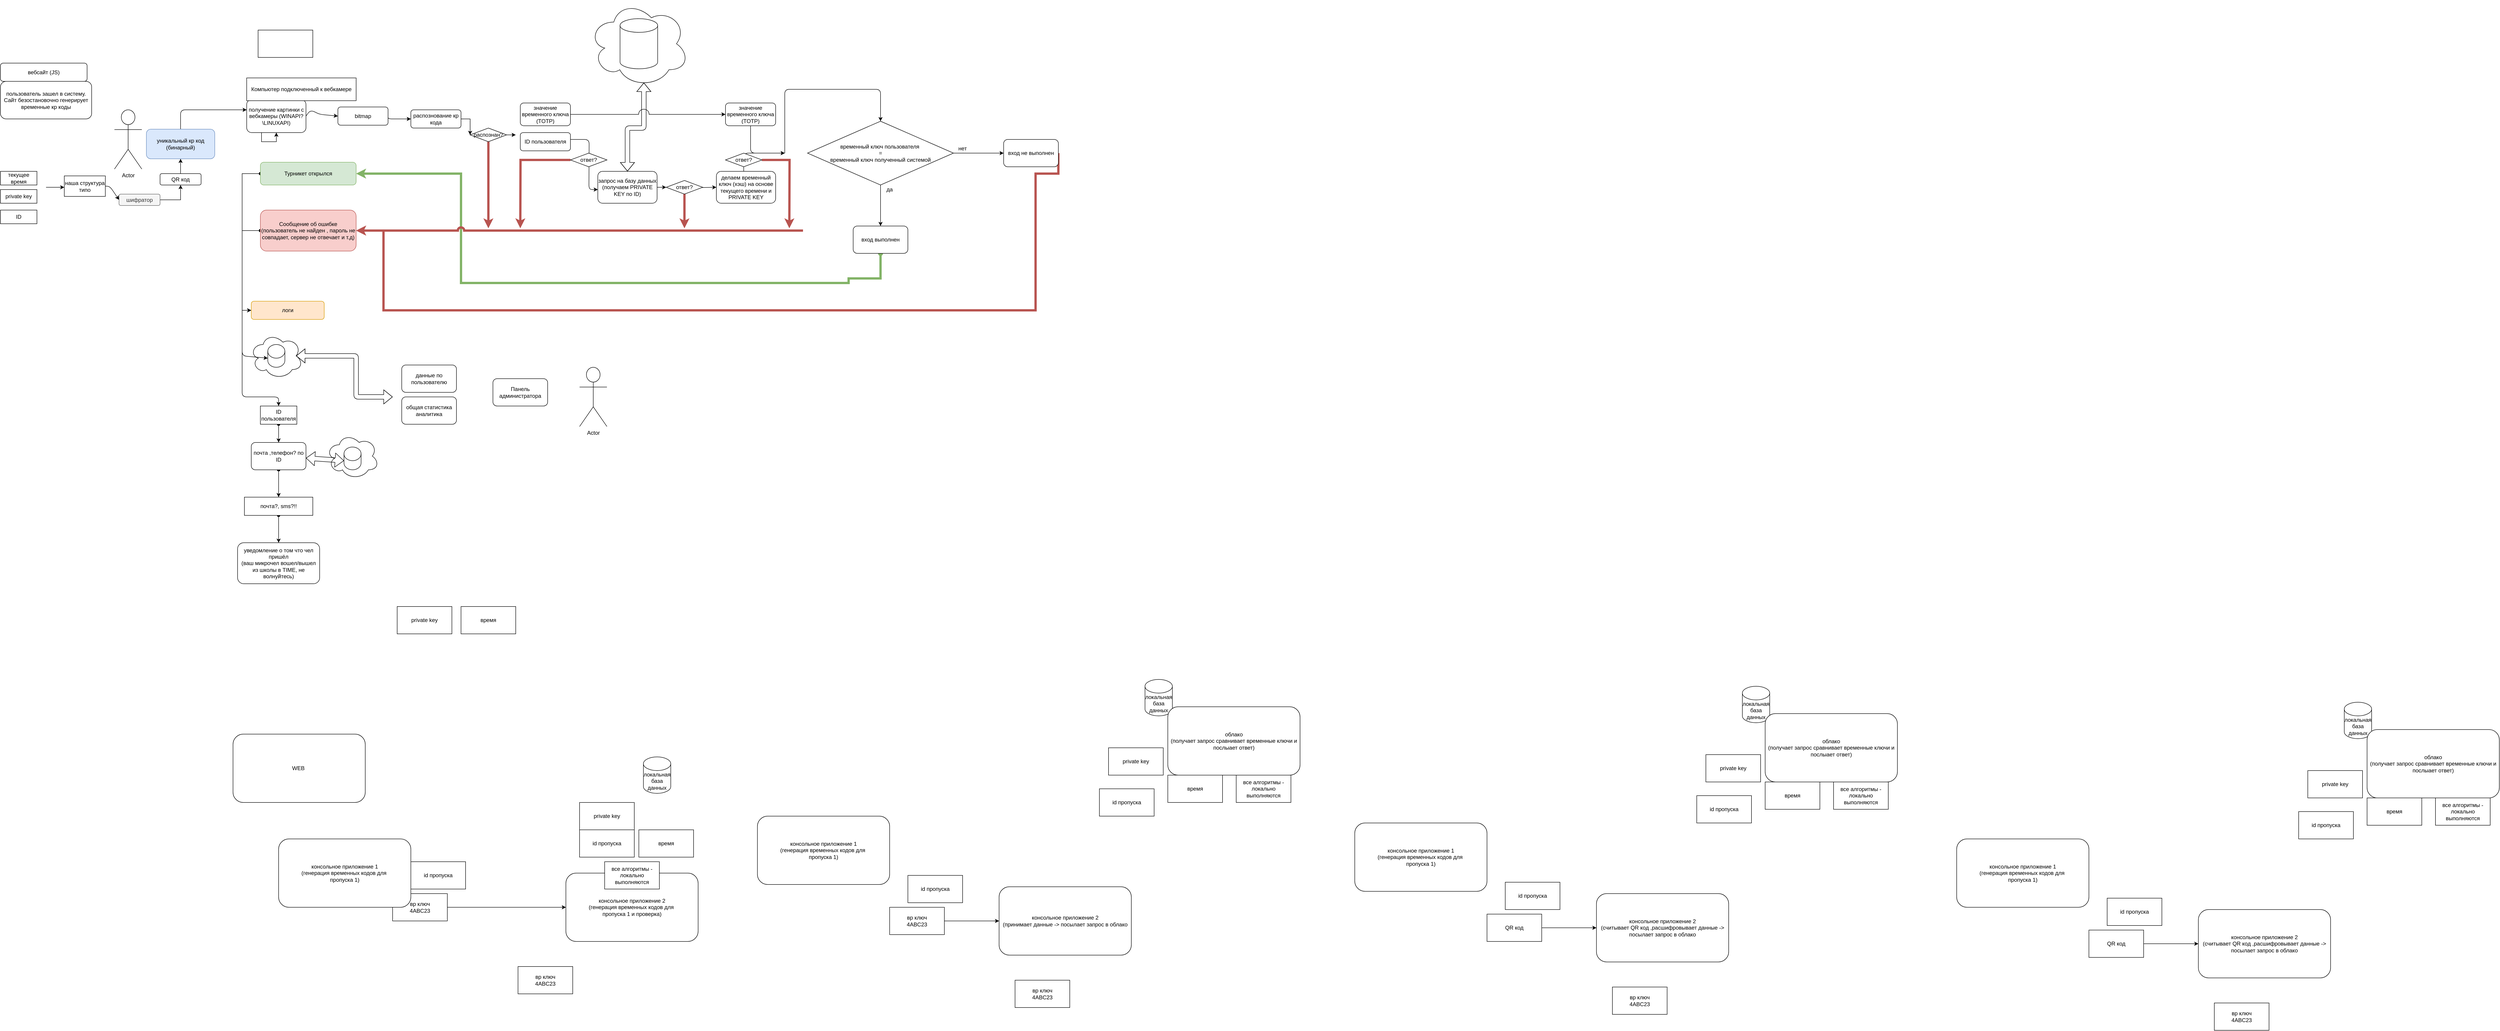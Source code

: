<mxfile version="14.4.8" type="github">
  <diagram id="RUxofKRy_c-4PL5xseFD" name="Page-1">
    <mxGraphModel dx="1950" dy="1134" grid="1" gridSize="10" guides="1" tooltips="1" connect="1" arrows="1" fold="1" page="1" pageScale="1" pageWidth="3300" pageHeight="2339" math="0" shadow="0">
      <root>
        <mxCell id="0" />
        <mxCell id="1" parent="0" />
        <mxCell id="Jfmd_WEyli8TDmc6K-UR-2" value="" style="rounded=0;whiteSpace=wrap;html=1;" vertex="1" parent="1">
          <mxGeometry x="605" y="85" width="120" height="60" as="geometry" />
        </mxCell>
        <mxCell id="QxhkhDO3bu-SJ8pNpTHq-2" value="Actor" style="shape=umlActor;verticalLabelPosition=bottom;verticalAlign=top;html=1;outlineConnect=0;" parent="1" vertex="1">
          <mxGeometry x="290" y="260" width="60" height="130" as="geometry" />
        </mxCell>
        <mxCell id="QxhkhDO3bu-SJ8pNpTHq-3" value="" style="endArrow=classic;html=1;exitX=0.5;exitY=0;exitDx=0;exitDy=0;" parent="1" source="QxhkhDO3bu-SJ8pNpTHq-84" edge="1">
          <mxGeometry width="50" height="50" relative="1" as="geometry">
            <mxPoint x="470" y="260" as="sourcePoint" />
            <mxPoint x="580" y="260" as="targetPoint" />
            <Array as="points">
              <mxPoint x="435" y="260" />
            </Array>
          </mxGeometry>
        </mxCell>
        <mxCell id="QxhkhDO3bu-SJ8pNpTHq-5" value="получение картинки с вебкамеры (WINAPI?\LINUXAPI)" style="rounded=1;whiteSpace=wrap;html=1;" parent="1" vertex="1">
          <mxGeometry x="580" y="237.5" width="130" height="72.5" as="geometry" />
        </mxCell>
        <mxCell id="QxhkhDO3bu-SJ8pNpTHq-7" value="Компьютер подключенный к вебкамере" style="rounded=0;whiteSpace=wrap;html=1;" parent="1" vertex="1">
          <mxGeometry x="580" y="190" width="240" height="50" as="geometry" />
        </mxCell>
        <mxCell id="QxhkhDO3bu-SJ8pNpTHq-8" value="bitmap" style="rounded=1;whiteSpace=wrap;html=1;" parent="1" vertex="1">
          <mxGeometry x="780" y="253.75" width="110" height="40" as="geometry" />
        </mxCell>
        <mxCell id="QxhkhDO3bu-SJ8pNpTHq-9" value="" style="endArrow=classic;html=1;entryX=0;entryY=0.5;entryDx=0;entryDy=0;exitX=1;exitY=0.5;exitDx=0;exitDy=0;" parent="1" source="QxhkhDO3bu-SJ8pNpTHq-5" target="QxhkhDO3bu-SJ8pNpTHq-8" edge="1">
          <mxGeometry width="50" height="50" relative="1" as="geometry">
            <mxPoint x="580" y="390" as="sourcePoint" />
            <mxPoint x="630" y="340" as="targetPoint" />
            <Array as="points">
              <mxPoint x="720" y="260" />
              <mxPoint x="740" y="270" />
            </Array>
          </mxGeometry>
        </mxCell>
        <mxCell id="QxhkhDO3bu-SJ8pNpTHq-57" style="edgeStyle=orthogonalEdgeStyle;rounded=0;orthogonalLoop=1;jettySize=auto;html=1;exitX=1;exitY=0.5;exitDx=0;exitDy=0;entryX=0;entryY=0.5;entryDx=0;entryDy=0;strokeWidth=1;" parent="1" source="QxhkhDO3bu-SJ8pNpTHq-10" target="QxhkhDO3bu-SJ8pNpTHq-55" edge="1">
          <mxGeometry relative="1" as="geometry" />
        </mxCell>
        <mxCell id="QxhkhDO3bu-SJ8pNpTHq-10" value="распознование кр кода" style="rounded=1;whiteSpace=wrap;html=1;" parent="1" vertex="1">
          <mxGeometry x="940" y="260" width="110" height="40" as="geometry" />
        </mxCell>
        <mxCell id="QxhkhDO3bu-SJ8pNpTHq-11" value="" style="endArrow=classic;html=1;entryX=0;entryY=0.5;entryDx=0;entryDy=0;exitX=1;exitY=0.5;exitDx=0;exitDy=0;" parent="1" source="QxhkhDO3bu-SJ8pNpTHq-8" target="QxhkhDO3bu-SJ8pNpTHq-10" edge="1">
          <mxGeometry width="50" height="50" relative="1" as="geometry">
            <mxPoint x="560" y="500" as="sourcePoint" />
            <mxPoint x="610" y="450" as="targetPoint" />
            <Array as="points">
              <mxPoint x="890" y="280" />
              <mxPoint x="910" y="280" />
            </Array>
          </mxGeometry>
        </mxCell>
        <mxCell id="QxhkhDO3bu-SJ8pNpTHq-16" value="значение временного ключа&lt;br&gt;(TOTP)" style="rounded=1;whiteSpace=wrap;html=1;" parent="1" vertex="1">
          <mxGeometry x="1180" y="245" width="110" height="50" as="geometry" />
        </mxCell>
        <mxCell id="QxhkhDO3bu-SJ8pNpTHq-17" value="ID пользователя" style="rounded=1;whiteSpace=wrap;html=1;" parent="1" vertex="1">
          <mxGeometry x="1180" y="310" width="110" height="40" as="geometry" />
        </mxCell>
        <mxCell id="QxhkhDO3bu-SJ8pNpTHq-18" value="" style="endArrow=classic;html=1;" parent="1" edge="1">
          <mxGeometry width="50" height="50" relative="1" as="geometry">
            <mxPoint x="1290" y="325" as="sourcePoint" />
            <mxPoint x="1350" y="435" as="targetPoint" />
            <Array as="points">
              <mxPoint x="1331" y="325" />
              <mxPoint x="1330.5" y="435" />
            </Array>
          </mxGeometry>
        </mxCell>
        <mxCell id="QxhkhDO3bu-SJ8pNpTHq-22" style="edgeStyle=orthogonalEdgeStyle;rounded=0;orthogonalLoop=1;jettySize=auto;html=1;entryX=0;entryY=0.5;entryDx=0;entryDy=0;" parent="1" target="QxhkhDO3bu-SJ8pNpTHq-21" edge="1">
          <mxGeometry relative="1" as="geometry">
            <mxPoint x="1550" y="430" as="sourcePoint" />
          </mxGeometry>
        </mxCell>
        <mxCell id="QxhkhDO3bu-SJ8pNpTHq-50" style="edgeStyle=orthogonalEdgeStyle;rounded=0;orthogonalLoop=1;jettySize=auto;html=1;exitX=1;exitY=0.5;exitDx=0;exitDy=0;entryX=0;entryY=0.5;entryDx=0;entryDy=0;strokeWidth=1;" parent="1" source="QxhkhDO3bu-SJ8pNpTHq-19" target="QxhkhDO3bu-SJ8pNpTHq-49" edge="1">
          <mxGeometry relative="1" as="geometry" />
        </mxCell>
        <mxCell id="QxhkhDO3bu-SJ8pNpTHq-19" value="запрос на базу данных (получаем PRIVATE KEY по ID)" style="rounded=1;whiteSpace=wrap;html=1;" parent="1" vertex="1">
          <mxGeometry x="1350" y="395" width="130" height="70" as="geometry" />
        </mxCell>
        <mxCell id="QxhkhDO3bu-SJ8pNpTHq-21" value="делаем временный ключ (хэш) на основе текущего времени и PRIVATE KEY" style="rounded=1;whiteSpace=wrap;html=1;" parent="1" vertex="1">
          <mxGeometry x="1610" y="395" width="130" height="70" as="geometry" />
        </mxCell>
        <mxCell id="QxhkhDO3bu-SJ8pNpTHq-25" value="значение временного ключа&lt;br&gt;(TOTP)" style="rounded=1;whiteSpace=wrap;html=1;" parent="1" vertex="1">
          <mxGeometry x="1630" y="245" width="110" height="50" as="geometry" />
        </mxCell>
        <mxCell id="QxhkhDO3bu-SJ8pNpTHq-36" style="edgeStyle=orthogonalEdgeStyle;rounded=0;orthogonalLoop=1;jettySize=auto;html=1;exitX=0.5;exitY=1;exitDx=0;exitDy=0;" parent="1" source="QxhkhDO3bu-SJ8pNpTHq-28" target="QxhkhDO3bu-SJ8pNpTHq-34" edge="1">
          <mxGeometry relative="1" as="geometry" />
        </mxCell>
        <mxCell id="QxhkhDO3bu-SJ8pNpTHq-28" value="временный ключ пользователя&amp;nbsp;&lt;br&gt;=&lt;br&gt;временный ключ полученный системой" style="rhombus;whiteSpace=wrap;html=1;" parent="1" vertex="1">
          <mxGeometry x="1810" y="285" width="320" height="140" as="geometry" />
        </mxCell>
        <mxCell id="QxhkhDO3bu-SJ8pNpTHq-29" value="" style="endArrow=classic;html=1;entryX=0.5;entryY=0;entryDx=0;entryDy=0;" parent="1" target="QxhkhDO3bu-SJ8pNpTHq-28" edge="1">
          <mxGeometry width="50" height="50" relative="1" as="geometry">
            <mxPoint x="1760" y="355" as="sourcePoint" />
            <mxPoint x="1670" y="315" as="targetPoint" />
            <Array as="points">
              <mxPoint x="1760" y="215" />
              <mxPoint x="1970" y="215" />
            </Array>
          </mxGeometry>
        </mxCell>
        <mxCell id="QxhkhDO3bu-SJ8pNpTHq-30" value="" style="endArrow=classic;html=1;" parent="1" edge="1">
          <mxGeometry width="50" height="50" relative="1" as="geometry">
            <mxPoint x="1670" y="395" as="sourcePoint" />
            <mxPoint x="1760" y="355" as="targetPoint" />
            <Array as="points">
              <mxPoint x="1670" y="355" />
            </Array>
          </mxGeometry>
        </mxCell>
        <mxCell id="QxhkhDO3bu-SJ8pNpTHq-31" value="" style="endArrow=classic;html=1;exitX=0.5;exitY=1;exitDx=0;exitDy=0;" parent="1" source="QxhkhDO3bu-SJ8pNpTHq-25" edge="1">
          <mxGeometry width="50" height="50" relative="1" as="geometry">
            <mxPoint x="1580" y="355" as="sourcePoint" />
            <mxPoint x="1760" y="355" as="targetPoint" />
            <Array as="points">
              <mxPoint x="1685" y="355" />
            </Array>
          </mxGeometry>
        </mxCell>
        <mxCell id="QxhkhDO3bu-SJ8pNpTHq-32" value="" style="endArrow=classic;html=1;exitX=1;exitY=0.5;exitDx=0;exitDy=0;" parent="1" source="QxhkhDO3bu-SJ8pNpTHq-28" edge="1">
          <mxGeometry width="50" height="50" relative="1" as="geometry">
            <mxPoint x="2120" y="335" as="sourcePoint" />
            <mxPoint x="2240" y="355" as="targetPoint" />
          </mxGeometry>
        </mxCell>
        <mxCell id="QxhkhDO3bu-SJ8pNpTHq-46" style="edgeStyle=orthogonalEdgeStyle;rounded=0;orthogonalLoop=1;jettySize=auto;html=1;exitX=1;exitY=0.5;exitDx=0;exitDy=0;entryX=1;entryY=0.5;entryDx=0;entryDy=0;strokeWidth=5;fillColor=#f8cecc;strokeColor=#b85450;" parent="1" source="QxhkhDO3bu-SJ8pNpTHq-33" target="QxhkhDO3bu-SJ8pNpTHq-44" edge="1">
          <mxGeometry relative="1" as="geometry">
            <Array as="points">
              <mxPoint x="2310" y="400" />
              <mxPoint x="2310" y="700" />
              <mxPoint x="880" y="700" />
              <mxPoint x="880" y="525" />
            </Array>
          </mxGeometry>
        </mxCell>
        <mxCell id="QxhkhDO3bu-SJ8pNpTHq-33" value="вход не выполнен" style="rounded=1;whiteSpace=wrap;html=1;" parent="1" vertex="1">
          <mxGeometry x="2240" y="325" width="120" height="60" as="geometry" />
        </mxCell>
        <mxCell id="QxhkhDO3bu-SJ8pNpTHq-45" style="edgeStyle=orthogonalEdgeStyle;rounded=0;orthogonalLoop=1;jettySize=auto;html=1;exitX=0.5;exitY=1;exitDx=0;exitDy=0;entryX=1;entryY=0.5;entryDx=0;entryDy=0;strokeWidth=5;fillColor=#d5e8d4;strokeColor=#82b366;startArrow=oval;startFill=1;jumpStyle=arc;" parent="1" source="QxhkhDO3bu-SJ8pNpTHq-34" target="QxhkhDO3bu-SJ8pNpTHq-41" edge="1">
          <mxGeometry relative="1" as="geometry">
            <Array as="points">
              <mxPoint x="1970" y="630" />
              <mxPoint x="1900" y="630" />
              <mxPoint x="1900" y="640" />
              <mxPoint x="1050" y="640" />
              <mxPoint x="1050" y="400" />
            </Array>
          </mxGeometry>
        </mxCell>
        <mxCell id="QxhkhDO3bu-SJ8pNpTHq-34" value="вход выполнен" style="rounded=1;whiteSpace=wrap;html=1;" parent="1" vertex="1">
          <mxGeometry x="1910" y="515" width="120" height="60" as="geometry" />
        </mxCell>
        <mxCell id="QxhkhDO3bu-SJ8pNpTHq-37" value="да" style="text;html=1;strokeColor=none;fillColor=none;align=center;verticalAlign=middle;whiteSpace=wrap;rounded=0;" parent="1" vertex="1">
          <mxGeometry x="1970" y="425" width="40" height="20" as="geometry" />
        </mxCell>
        <mxCell id="QxhkhDO3bu-SJ8pNpTHq-38" value="нет" style="text;html=1;strokeColor=none;fillColor=none;align=center;verticalAlign=middle;whiteSpace=wrap;rounded=0;" parent="1" vertex="1">
          <mxGeometry x="2130" y="335" width="40" height="20" as="geometry" />
        </mxCell>
        <mxCell id="QxhkhDO3bu-SJ8pNpTHq-92" style="edgeStyle=orthogonalEdgeStyle;rounded=0;jumpStyle=arc;orthogonalLoop=1;jettySize=auto;html=1;exitX=0;exitY=0.5;exitDx=0;exitDy=0;entryX=0;entryY=0.5;entryDx=0;entryDy=0;startArrow=oval;startFill=1;strokeWidth=1;" parent="1" source="QxhkhDO3bu-SJ8pNpTHq-41" target="QxhkhDO3bu-SJ8pNpTHq-90" edge="1">
          <mxGeometry relative="1" as="geometry" />
        </mxCell>
        <mxCell id="QxhkhDO3bu-SJ8pNpTHq-41" value="Турникет открылся" style="rounded=1;whiteSpace=wrap;html=1;fillColor=#d5e8d4;strokeColor=#82b366;" parent="1" vertex="1">
          <mxGeometry x="610" y="375" width="210" height="50" as="geometry" />
        </mxCell>
        <mxCell id="QxhkhDO3bu-SJ8pNpTHq-93" style="edgeStyle=orthogonalEdgeStyle;rounded=0;jumpStyle=arc;orthogonalLoop=1;jettySize=auto;html=1;exitX=0;exitY=0.5;exitDx=0;exitDy=0;entryX=0;entryY=0.5;entryDx=0;entryDy=0;startArrow=oval;startFill=1;strokeWidth=1;" parent="1" source="QxhkhDO3bu-SJ8pNpTHq-44" target="QxhkhDO3bu-SJ8pNpTHq-90" edge="1">
          <mxGeometry relative="1" as="geometry" />
        </mxCell>
        <mxCell id="QxhkhDO3bu-SJ8pNpTHq-44" value="Сообщение об ошибке&lt;br&gt;(пользователь не найден , пароль не совпадает, сервер не отвечает и т.д)" style="rounded=1;whiteSpace=wrap;html=1;fillColor=#f8cecc;strokeColor=#b85450;" parent="1" vertex="1">
          <mxGeometry x="610" y="480" width="210" height="90" as="geometry" />
        </mxCell>
        <mxCell id="QxhkhDO3bu-SJ8pNpTHq-65" style="edgeStyle=orthogonalEdgeStyle;rounded=0;orthogonalLoop=1;jettySize=auto;html=1;exitX=0.5;exitY=1;exitDx=0;exitDy=0;strokeWidth=5;fillColor=#f8cecc;strokeColor=#b85450;" parent="1" source="QxhkhDO3bu-SJ8pNpTHq-49" edge="1">
          <mxGeometry relative="1" as="geometry">
            <mxPoint x="1540" y="520" as="targetPoint" />
          </mxGeometry>
        </mxCell>
        <mxCell id="QxhkhDO3bu-SJ8pNpTHq-49" value="ответ?" style="rhombus;whiteSpace=wrap;html=1;" parent="1" vertex="1">
          <mxGeometry x="1500" y="415" width="80" height="30" as="geometry" />
        </mxCell>
        <mxCell id="QxhkhDO3bu-SJ8pNpTHq-66" style="edgeStyle=orthogonalEdgeStyle;rounded=0;orthogonalLoop=1;jettySize=auto;html=1;exitX=1;exitY=0.5;exitDx=0;exitDy=0;strokeWidth=5;fillColor=#f8cecc;strokeColor=#b85450;" parent="1" source="QxhkhDO3bu-SJ8pNpTHq-52" edge="1">
          <mxGeometry relative="1" as="geometry">
            <mxPoint x="1770" y="520" as="targetPoint" />
          </mxGeometry>
        </mxCell>
        <mxCell id="QxhkhDO3bu-SJ8pNpTHq-52" value="ответ?" style="rhombus;whiteSpace=wrap;html=1;" parent="1" vertex="1">
          <mxGeometry x="1630" y="355" width="80" height="30" as="geometry" />
        </mxCell>
        <mxCell id="QxhkhDO3bu-SJ8pNpTHq-64" style="edgeStyle=orthogonalEdgeStyle;rounded=0;orthogonalLoop=1;jettySize=auto;html=1;exitX=0;exitY=0.5;exitDx=0;exitDy=0;strokeWidth=5;fillColor=#f8cecc;strokeColor=#b85450;" parent="1" source="QxhkhDO3bu-SJ8pNpTHq-53" edge="1">
          <mxGeometry relative="1" as="geometry">
            <mxPoint x="1180" y="520" as="targetPoint" />
          </mxGeometry>
        </mxCell>
        <mxCell id="QxhkhDO3bu-SJ8pNpTHq-53" value="ответ?" style="rhombus;whiteSpace=wrap;html=1;" parent="1" vertex="1">
          <mxGeometry x="1290" y="355" width="80" height="30" as="geometry" />
        </mxCell>
        <mxCell id="QxhkhDO3bu-SJ8pNpTHq-58" style="edgeStyle=orthogonalEdgeStyle;rounded=0;orthogonalLoop=1;jettySize=auto;html=1;exitX=1;exitY=0.5;exitDx=0;exitDy=0;strokeWidth=1;" parent="1" source="QxhkhDO3bu-SJ8pNpTHq-55" edge="1">
          <mxGeometry relative="1" as="geometry">
            <mxPoint x="1170" y="315.19" as="targetPoint" />
          </mxGeometry>
        </mxCell>
        <mxCell id="QxhkhDO3bu-SJ8pNpTHq-63" style="edgeStyle=orthogonalEdgeStyle;rounded=0;orthogonalLoop=1;jettySize=auto;html=1;exitX=0.5;exitY=1;exitDx=0;exitDy=0;strokeWidth=5;fillColor=#f8cecc;strokeColor=#b85450;" parent="1" source="QxhkhDO3bu-SJ8pNpTHq-55" edge="1">
          <mxGeometry relative="1" as="geometry">
            <mxPoint x="1110" y="520" as="targetPoint" />
          </mxGeometry>
        </mxCell>
        <mxCell id="QxhkhDO3bu-SJ8pNpTHq-55" value="распознан?" style="rhombus;whiteSpace=wrap;html=1;" parent="1" vertex="1">
          <mxGeometry x="1070" y="300" width="80" height="30" as="geometry" />
        </mxCell>
        <mxCell id="QxhkhDO3bu-SJ8pNpTHq-67" value="" style="endArrow=classic;html=1;strokeWidth=5;entryX=1;entryY=0.5;entryDx=0;entryDy=0;fillColor=#f8cecc;strokeColor=#b85450;jumpStyle=arc;" parent="1" target="QxhkhDO3bu-SJ8pNpTHq-44" edge="1">
          <mxGeometry width="50" height="50" relative="1" as="geometry">
            <mxPoint x="1800" y="525" as="sourcePoint" />
            <mxPoint x="1290" y="500" as="targetPoint" />
          </mxGeometry>
        </mxCell>
        <mxCell id="QxhkhDO3bu-SJ8pNpTHq-68" value="вебсайт (JS)" style="rounded=1;whiteSpace=wrap;html=1;" parent="1" vertex="1">
          <mxGeometry x="40" y="157.5" width="190" height="40" as="geometry" />
        </mxCell>
        <mxCell id="QxhkhDO3bu-SJ8pNpTHq-69" value="пользователь зашел в систему. Сайт безостановочно генерирует временные кр коды" style="rounded=1;whiteSpace=wrap;html=1;" parent="1" vertex="1">
          <mxGeometry x="40" y="197.5" width="200" height="82.5" as="geometry" />
        </mxCell>
        <mxCell id="QxhkhDO3bu-SJ8pNpTHq-70" value="private key" style="rounded=0;whiteSpace=wrap;html=1;" parent="1" vertex="1">
          <mxGeometry x="40" y="435" width="80" height="30" as="geometry" />
        </mxCell>
        <mxCell id="QxhkhDO3bu-SJ8pNpTHq-71" value="текущее время" style="rounded=0;whiteSpace=wrap;html=1;" parent="1" vertex="1">
          <mxGeometry x="40" y="395" width="80" height="30" as="geometry" />
        </mxCell>
        <mxCell id="QxhkhDO3bu-SJ8pNpTHq-73" value="" style="endArrow=classic;html=1;strokeWidth=1;" parent="1" edge="1">
          <mxGeometry width="50" height="50" relative="1" as="geometry">
            <mxPoint x="140" y="430" as="sourcePoint" />
            <mxPoint x="180" y="430" as="targetPoint" />
          </mxGeometry>
        </mxCell>
        <mxCell id="QxhkhDO3bu-SJ8pNpTHq-74" value="наша структура типо" style="rounded=0;whiteSpace=wrap;html=1;shadow=0;" parent="1" vertex="1">
          <mxGeometry x="180" y="405" width="90" height="45" as="geometry" />
        </mxCell>
        <mxCell id="QxhkhDO3bu-SJ8pNpTHq-75" value="ID" style="rounded=0;whiteSpace=wrap;html=1;" parent="1" vertex="1">
          <mxGeometry x="40" y="480" width="80" height="30" as="geometry" />
        </mxCell>
        <mxCell id="QxhkhDO3bu-SJ8pNpTHq-78" value="" style="endArrow=classic;html=1;strokeWidth=1;exitX=1;exitY=0.5;exitDx=0;exitDy=0;entryX=0;entryY=0.5;entryDx=0;entryDy=0;" parent="1" source="QxhkhDO3bu-SJ8pNpTHq-74" target="QxhkhDO3bu-SJ8pNpTHq-79" edge="1">
          <mxGeometry width="50" height="50" relative="1" as="geometry">
            <mxPoint x="270" y="470" as="sourcePoint" />
            <mxPoint x="320" y="420" as="targetPoint" />
            <Array as="points">
              <mxPoint x="280" y="428" />
            </Array>
          </mxGeometry>
        </mxCell>
        <mxCell id="QxhkhDO3bu-SJ8pNpTHq-87" style="edgeStyle=orthogonalEdgeStyle;rounded=0;orthogonalLoop=1;jettySize=auto;html=1;exitX=1;exitY=0.5;exitDx=0;exitDy=0;entryX=0.5;entryY=1;entryDx=0;entryDy=0;strokeWidth=1;" parent="1" source="QxhkhDO3bu-SJ8pNpTHq-79" target="QxhkhDO3bu-SJ8pNpTHq-86" edge="1">
          <mxGeometry relative="1" as="geometry" />
        </mxCell>
        <mxCell id="QxhkhDO3bu-SJ8pNpTHq-79" value="шифратор" style="rounded=1;whiteSpace=wrap;html=1;shadow=0;fillColor=#f5f5f5;strokeColor=#666666;fontColor=#333333;" parent="1" vertex="1">
          <mxGeometry x="300" y="445" width="90" height="25" as="geometry" />
        </mxCell>
        <mxCell id="QxhkhDO3bu-SJ8pNpTHq-84" value="уникальный кр код&lt;br&gt;(бинарный)" style="rounded=1;whiteSpace=wrap;html=1;shadow=0;fillColor=#dae8fc;strokeColor=#6c8ebf;" parent="1" vertex="1">
          <mxGeometry x="360" y="302.5" width="150" height="65" as="geometry" />
        </mxCell>
        <mxCell id="QxhkhDO3bu-SJ8pNpTHq-88" style="edgeStyle=orthogonalEdgeStyle;rounded=0;orthogonalLoop=1;jettySize=auto;html=1;exitX=0.5;exitY=0;exitDx=0;exitDy=0;entryX=0.5;entryY=1;entryDx=0;entryDy=0;strokeWidth=1;" parent="1" source="QxhkhDO3bu-SJ8pNpTHq-86" target="QxhkhDO3bu-SJ8pNpTHq-84" edge="1">
          <mxGeometry relative="1" as="geometry" />
        </mxCell>
        <mxCell id="QxhkhDO3bu-SJ8pNpTHq-86" value="QR код" style="rounded=1;whiteSpace=wrap;html=1;shadow=0;" parent="1" vertex="1">
          <mxGeometry x="390" y="400" width="90" height="25" as="geometry" />
        </mxCell>
        <mxCell id="QxhkhDO3bu-SJ8pNpTHq-90" value="логи" style="rounded=1;whiteSpace=wrap;html=1;shadow=0;fillColor=#ffe6cc;strokeColor=#d79b00;" parent="1" vertex="1">
          <mxGeometry x="590" y="680" width="160" height="40" as="geometry" />
        </mxCell>
        <mxCell id="QxhkhDO3bu-SJ8pNpTHq-96" value="" style="group" parent="1" vertex="1" connectable="0">
          <mxGeometry x="1330" y="20" width="220" height="190" as="geometry" />
        </mxCell>
        <mxCell id="QxhkhDO3bu-SJ8pNpTHq-95" value="" style="ellipse;shape=cloud;whiteSpace=wrap;html=1;shadow=0;" parent="QxhkhDO3bu-SJ8pNpTHq-96" vertex="1">
          <mxGeometry width="220" height="190" as="geometry" />
        </mxCell>
        <mxCell id="QxhkhDO3bu-SJ8pNpTHq-94" value="" style="shape=cylinder3;whiteSpace=wrap;html=1;boundedLbl=1;backgroundOutline=1;size=15;shadow=0;" parent="QxhkhDO3bu-SJ8pNpTHq-96" vertex="1">
          <mxGeometry x="68.75" y="40" width="82.5" height="110" as="geometry" />
        </mxCell>
        <mxCell id="QxhkhDO3bu-SJ8pNpTHq-97" value="" style="shape=flexArrow;endArrow=classic;startArrow=classic;html=1;strokeWidth=1;entryX=0.55;entryY=0.95;entryDx=0;entryDy=0;entryPerimeter=0;exitX=0.5;exitY=0;exitDx=0;exitDy=0;" parent="1" source="QxhkhDO3bu-SJ8pNpTHq-19" target="QxhkhDO3bu-SJ8pNpTHq-95" edge="1">
          <mxGeometry width="50" height="50" relative="1" as="geometry">
            <mxPoint x="1410" y="310" as="sourcePoint" />
            <mxPoint x="1460" y="260" as="targetPoint" />
            <Array as="points">
              <mxPoint x="1415" y="300" />
              <mxPoint x="1451" y="300" />
            </Array>
          </mxGeometry>
        </mxCell>
        <mxCell id="QxhkhDO3bu-SJ8pNpTHq-26" value="" style="endArrow=classic;html=1;entryX=0;entryY=0.5;entryDx=0;entryDy=0;exitX=1;exitY=0.5;exitDx=0;exitDy=0;jumpStyle=arc;jumpSize=23;" parent="1" target="QxhkhDO3bu-SJ8pNpTHq-25" edge="1">
          <mxGeometry width="50" height="50" relative="1" as="geometry">
            <mxPoint x="1290" y="270" as="sourcePoint" />
            <mxPoint x="1390" y="245" as="targetPoint" />
          </mxGeometry>
        </mxCell>
        <mxCell id="QxhkhDO3bu-SJ8pNpTHq-98" value="Actor" style="shape=umlActor;verticalLabelPosition=bottom;verticalAlign=top;html=1;outlineConnect=0;" parent="1" vertex="1">
          <mxGeometry x="1310" y="825" width="60" height="130" as="geometry" />
        </mxCell>
        <mxCell id="QxhkhDO3bu-SJ8pNpTHq-99" value="" style="ellipse;shape=cloud;whiteSpace=wrap;html=1;shadow=0;" parent="1" vertex="1">
          <mxGeometry x="587.11" y="750" width="115.79" height="100" as="geometry" />
        </mxCell>
        <mxCell id="QxhkhDO3bu-SJ8pNpTHq-100" value="" style="shape=cylinder3;whiteSpace=wrap;html=1;boundedLbl=1;backgroundOutline=1;size=15;shadow=0;" parent="1" vertex="1">
          <mxGeometry x="626.25" y="775" width="37.5" height="50" as="geometry" />
        </mxCell>
        <mxCell id="QxhkhDO3bu-SJ8pNpTHq-101" value="" style="endArrow=classic;html=1;strokeWidth=1;entryX=0;entryY=0;entryDx=0;entryDy=30;entryPerimeter=0;" parent="1" target="QxhkhDO3bu-SJ8pNpTHq-100" edge="1">
          <mxGeometry width="50" height="50" relative="1" as="geometry">
            <mxPoint x="570" y="700" as="sourcePoint" />
            <mxPoint x="590" y="780" as="targetPoint" />
            <Array as="points">
              <mxPoint x="570" y="800" />
            </Array>
          </mxGeometry>
        </mxCell>
        <mxCell id="QxhkhDO3bu-SJ8pNpTHq-102" value="Панель администратора" style="rounded=1;whiteSpace=wrap;html=1;shadow=0;" parent="1" vertex="1">
          <mxGeometry x="1120" y="850" width="120" height="60" as="geometry" />
        </mxCell>
        <mxCell id="QxhkhDO3bu-SJ8pNpTHq-104" value="данные по пользователю" style="rounded=1;whiteSpace=wrap;html=1;shadow=0;" parent="1" vertex="1">
          <mxGeometry x="920" y="820" width="120" height="60" as="geometry" />
        </mxCell>
        <mxCell id="QxhkhDO3bu-SJ8pNpTHq-105" value="общая статистика&lt;br&gt;аналитика" style="rounded=1;whiteSpace=wrap;html=1;shadow=0;" parent="1" vertex="1">
          <mxGeometry x="920" y="890" width="120" height="60" as="geometry" />
        </mxCell>
        <mxCell id="QxhkhDO3bu-SJ8pNpTHq-108" value="" style="shape=flexArrow;endArrow=classic;startArrow=classic;html=1;strokeWidth=1;exitX=0.875;exitY=0.5;exitDx=0;exitDy=0;exitPerimeter=0;" parent="1" source="QxhkhDO3bu-SJ8pNpTHq-99" edge="1">
          <mxGeometry width="50" height="50" relative="1" as="geometry">
            <mxPoint x="750" y="870" as="sourcePoint" />
            <mxPoint x="900" y="890" as="targetPoint" />
            <Array as="points">
              <mxPoint x="820" y="800" />
              <mxPoint x="820" y="890" />
            </Array>
          </mxGeometry>
        </mxCell>
        <mxCell id="QxhkhDO3bu-SJ8pNpTHq-109" value="уведомление о том что чел пришёл&lt;br&gt;(ваш микрочел вошел/вышел из школы в TIME, не волнуйтесь)" style="rounded=1;whiteSpace=wrap;html=1;shadow=0;" parent="1" vertex="1">
          <mxGeometry x="560" y="1210" width="180" height="90" as="geometry" />
        </mxCell>
        <mxCell id="QxhkhDO3bu-SJ8pNpTHq-114" value="" style="ellipse;shape=cloud;whiteSpace=wrap;html=1;shadow=0;" parent="1" vertex="1">
          <mxGeometry x="754.21" y="970" width="115.79" height="100" as="geometry" />
        </mxCell>
        <mxCell id="QxhkhDO3bu-SJ8pNpTHq-113" value="" style="shape=cylinder3;whiteSpace=wrap;html=1;boundedLbl=1;backgroundOutline=1;size=15;shadow=0;" parent="1" vertex="1">
          <mxGeometry x="793.36" y="1000" width="37.5" height="50" as="geometry" />
        </mxCell>
        <mxCell id="QxhkhDO3bu-SJ8pNpTHq-120" style="edgeStyle=orthogonalEdgeStyle;rounded=0;jumpStyle=arc;jumpSize=23;orthogonalLoop=1;jettySize=auto;html=1;exitX=0.5;exitY=1;exitDx=0;exitDy=0;entryX=0.5;entryY=0;entryDx=0;entryDy=0;startArrow=oval;startFill=1;strokeWidth=1;" parent="1" source="QxhkhDO3bu-SJ8pNpTHq-115" target="QxhkhDO3bu-SJ8pNpTHq-119" edge="1">
          <mxGeometry relative="1" as="geometry" />
        </mxCell>
        <mxCell id="QxhkhDO3bu-SJ8pNpTHq-115" value="почта ,телефон? по ID" style="rounded=1;whiteSpace=wrap;html=1;shadow=0;" parent="1" vertex="1">
          <mxGeometry x="590" y="990" width="120" height="60" as="geometry" />
        </mxCell>
        <mxCell id="QxhkhDO3bu-SJ8pNpTHq-122" style="edgeStyle=orthogonalEdgeStyle;rounded=0;jumpStyle=arc;jumpSize=23;orthogonalLoop=1;jettySize=auto;html=1;exitX=0.5;exitY=1;exitDx=0;exitDy=0;entryX=0.5;entryY=0;entryDx=0;entryDy=0;startArrow=oval;startFill=1;strokeWidth=1;" parent="1" source="QxhkhDO3bu-SJ8pNpTHq-116" target="QxhkhDO3bu-SJ8pNpTHq-115" edge="1">
          <mxGeometry relative="1" as="geometry" />
        </mxCell>
        <mxCell id="QxhkhDO3bu-SJ8pNpTHq-116" value="ID пользователя" style="rounded=0;whiteSpace=wrap;html=1;shadow=0;" parent="1" vertex="1">
          <mxGeometry x="610" y="910" width="80" height="40" as="geometry" />
        </mxCell>
        <mxCell id="QxhkhDO3bu-SJ8pNpTHq-118" value="" style="shape=flexArrow;endArrow=classic;startArrow=classic;html=1;strokeWidth=1;entryX=0;entryY=0;entryDx=0;entryDy=30;entryPerimeter=0;" parent="1" source="QxhkhDO3bu-SJ8pNpTHq-115" target="QxhkhDO3bu-SJ8pNpTHq-113" edge="1">
          <mxGeometry width="50" height="50" relative="1" as="geometry">
            <mxPoint x="710" y="1070" as="sourcePoint" />
            <mxPoint x="780.711" y="1020" as="targetPoint" />
          </mxGeometry>
        </mxCell>
        <mxCell id="QxhkhDO3bu-SJ8pNpTHq-121" style="edgeStyle=orthogonalEdgeStyle;rounded=0;jumpStyle=arc;jumpSize=23;orthogonalLoop=1;jettySize=auto;html=1;exitX=0.5;exitY=1;exitDx=0;exitDy=0;startArrow=oval;startFill=1;strokeWidth=1;" parent="1" source="QxhkhDO3bu-SJ8pNpTHq-119" target="QxhkhDO3bu-SJ8pNpTHq-109" edge="1">
          <mxGeometry relative="1" as="geometry" />
        </mxCell>
        <mxCell id="QxhkhDO3bu-SJ8pNpTHq-119" value="почта?, sms?!!" style="rounded=0;whiteSpace=wrap;html=1;shadow=0;" parent="1" vertex="1">
          <mxGeometry x="575" y="1110" width="150" height="40" as="geometry" />
        </mxCell>
        <mxCell id="QxhkhDO3bu-SJ8pNpTHq-123" value="" style="endArrow=classic;html=1;strokeWidth=1;entryX=0.5;entryY=0;entryDx=0;entryDy=0;" parent="1" target="QxhkhDO3bu-SJ8pNpTHq-116" edge="1">
          <mxGeometry width="50" height="50" relative="1" as="geometry">
            <mxPoint x="570" y="780" as="sourcePoint" />
            <mxPoint x="460" y="820" as="targetPoint" />
            <Array as="points">
              <mxPoint x="570" y="890" />
              <mxPoint x="650" y="890" />
            </Array>
          </mxGeometry>
        </mxCell>
        <mxCell id="Jfmd_WEyli8TDmc6K-UR-1" style="edgeStyle=orthogonalEdgeStyle;rounded=0;orthogonalLoop=1;jettySize=auto;html=1;exitX=0.25;exitY=1;exitDx=0;exitDy=0;" edge="1" parent="1" source="QxhkhDO3bu-SJ8pNpTHq-5" target="QxhkhDO3bu-SJ8pNpTHq-5">
          <mxGeometry relative="1" as="geometry" />
        </mxCell>
        <mxCell id="Jfmd_WEyli8TDmc6K-UR-3" value="WEB&amp;nbsp;" style="rounded=1;whiteSpace=wrap;html=1;" vertex="1" parent="1">
          <mxGeometry x="550" y="1630" width="290" height="150" as="geometry" />
        </mxCell>
        <mxCell id="Jfmd_WEyli8TDmc6K-UR-4" value="консольное приложение 2&lt;br&gt;(генерация временных кодов для&amp;nbsp;&lt;br&gt;пропуска 1 и проверка)" style="rounded=1;whiteSpace=wrap;html=1;" vertex="1" parent="1">
          <mxGeometry x="1280" y="1935" width="290" height="150" as="geometry" />
        </mxCell>
        <mxCell id="Jfmd_WEyli8TDmc6K-UR-5" value="private key" style="rounded=0;whiteSpace=wrap;html=1;" vertex="1" parent="1">
          <mxGeometry x="910" y="1350" width="120" height="60" as="geometry" />
        </mxCell>
        <mxCell id="Jfmd_WEyli8TDmc6K-UR-6" value="время" style="rounded=0;whiteSpace=wrap;html=1;" vertex="1" parent="1">
          <mxGeometry x="1050" y="1350" width="120" height="60" as="geometry" />
        </mxCell>
        <mxCell id="Jfmd_WEyli8TDmc6K-UR-7" value="private key" style="rounded=0;whiteSpace=wrap;html=1;" vertex="1" parent="1">
          <mxGeometry x="1310" y="1780" width="120" height="60" as="geometry" />
        </mxCell>
        <mxCell id="Jfmd_WEyli8TDmc6K-UR-8" value="время" style="rounded=0;whiteSpace=wrap;html=1;" vertex="1" parent="1">
          <mxGeometry x="1440" y="1840" width="120" height="60" as="geometry" />
        </mxCell>
        <mxCell id="Jfmd_WEyli8TDmc6K-UR-9" value="вр ключ&lt;br&gt;4АBC23" style="rounded=0;whiteSpace=wrap;html=1;" vertex="1" parent="1">
          <mxGeometry x="900" y="1980" width="120" height="60" as="geometry" />
        </mxCell>
        <mxCell id="Jfmd_WEyli8TDmc6K-UR-10" value="вр ключ&lt;br&gt;4АBC23" style="rounded=0;whiteSpace=wrap;html=1;" vertex="1" parent="1">
          <mxGeometry x="1175" y="2140" width="120" height="60" as="geometry" />
        </mxCell>
        <mxCell id="Jfmd_WEyli8TDmc6K-UR-11" value="" style="endArrow=classic;html=1;exitX=1;exitY=0.5;exitDx=0;exitDy=0;entryX=0;entryY=0.5;entryDx=0;entryDy=0;" edge="1" parent="1" source="Jfmd_WEyli8TDmc6K-UR-9" target="Jfmd_WEyli8TDmc6K-UR-4">
          <mxGeometry width="50" height="50" relative="1" as="geometry">
            <mxPoint x="1160" y="1970" as="sourcePoint" />
            <mxPoint x="1210" y="1920" as="targetPoint" />
          </mxGeometry>
        </mxCell>
        <mxCell id="Jfmd_WEyli8TDmc6K-UR-12" value="id пропуска" style="rounded=0;whiteSpace=wrap;html=1;" vertex="1" parent="1">
          <mxGeometry x="940" y="1910" width="120" height="60" as="geometry" />
        </mxCell>
        <mxCell id="Jfmd_WEyli8TDmc6K-UR-13" value="id пропуска" style="rounded=0;whiteSpace=wrap;html=1;" vertex="1" parent="1">
          <mxGeometry x="1310" y="1840" width="120" height="60" as="geometry" />
        </mxCell>
        <mxCell id="Jfmd_WEyli8TDmc6K-UR-16" value="локальная&lt;br&gt;база данных" style="shape=cylinder3;whiteSpace=wrap;html=1;boundedLbl=1;backgroundOutline=1;size=15;" vertex="1" parent="1">
          <mxGeometry x="1450" y="1680" width="60" height="80" as="geometry" />
        </mxCell>
        <mxCell id="Jfmd_WEyli8TDmc6K-UR-18" value="все алгоритмы - локально выполняются" style="rounded=0;whiteSpace=wrap;html=1;" vertex="1" parent="1">
          <mxGeometry x="1365" y="1910" width="120" height="60" as="geometry" />
        </mxCell>
        <mxCell id="Jfmd_WEyli8TDmc6K-UR-19" value="консольное приложение 1&lt;br&gt;(генерация временных кодов для&amp;nbsp;&lt;br&gt;пропуска 1)" style="rounded=1;whiteSpace=wrap;html=1;" vertex="1" parent="1">
          <mxGeometry x="1700" y="1810" width="290" height="150" as="geometry" />
        </mxCell>
        <mxCell id="Jfmd_WEyli8TDmc6K-UR-20" value="консольное приложение 2&lt;br&gt;(принимает данные -&amp;gt; посылает запрос в облако" style="rounded=1;whiteSpace=wrap;html=1;" vertex="1" parent="1">
          <mxGeometry x="2230" y="1965" width="290" height="150" as="geometry" />
        </mxCell>
        <mxCell id="Jfmd_WEyli8TDmc6K-UR-21" value="private key" style="rounded=0;whiteSpace=wrap;html=1;" vertex="1" parent="1">
          <mxGeometry x="2470" y="1660" width="120" height="60" as="geometry" />
        </mxCell>
        <mxCell id="Jfmd_WEyli8TDmc6K-UR-22" value="время" style="rounded=0;whiteSpace=wrap;html=1;" vertex="1" parent="1">
          <mxGeometry x="2600" y="1720" width="120" height="60" as="geometry" />
        </mxCell>
        <mxCell id="Jfmd_WEyli8TDmc6K-UR-23" value="вр ключ&lt;br&gt;4АBC23" style="rounded=0;whiteSpace=wrap;html=1;" vertex="1" parent="1">
          <mxGeometry x="1990" y="2010" width="120" height="60" as="geometry" />
        </mxCell>
        <mxCell id="Jfmd_WEyli8TDmc6K-UR-24" value="вр ключ&lt;br&gt;4АBC23" style="rounded=0;whiteSpace=wrap;html=1;" vertex="1" parent="1">
          <mxGeometry x="2265" y="2170" width="120" height="60" as="geometry" />
        </mxCell>
        <mxCell id="Jfmd_WEyli8TDmc6K-UR-25" value="" style="endArrow=classic;html=1;exitX=1;exitY=0.5;exitDx=0;exitDy=0;entryX=0;entryY=0.5;entryDx=0;entryDy=0;" edge="1" parent="1" source="Jfmd_WEyli8TDmc6K-UR-23" target="Jfmd_WEyli8TDmc6K-UR-20">
          <mxGeometry width="50" height="50" relative="1" as="geometry">
            <mxPoint x="2250" y="2000" as="sourcePoint" />
            <mxPoint x="2300" y="1950" as="targetPoint" />
          </mxGeometry>
        </mxCell>
        <mxCell id="Jfmd_WEyli8TDmc6K-UR-26" value="id пропуска" style="rounded=0;whiteSpace=wrap;html=1;" vertex="1" parent="1">
          <mxGeometry x="2030" y="1940" width="120" height="60" as="geometry" />
        </mxCell>
        <mxCell id="Jfmd_WEyli8TDmc6K-UR-27" value="id пропуска" style="rounded=0;whiteSpace=wrap;html=1;" vertex="1" parent="1">
          <mxGeometry x="2450" y="1750" width="120" height="60" as="geometry" />
        </mxCell>
        <mxCell id="Jfmd_WEyli8TDmc6K-UR-28" value="локальная&lt;br&gt;база данных" style="shape=cylinder3;whiteSpace=wrap;html=1;boundedLbl=1;backgroundOutline=1;size=15;" vertex="1" parent="1">
          <mxGeometry x="2550" y="1510" width="60" height="80" as="geometry" />
        </mxCell>
        <mxCell id="Jfmd_WEyli8TDmc6K-UR-29" value="все алгоритмы - локально выполняются" style="rounded=0;whiteSpace=wrap;html=1;" vertex="1" parent="1">
          <mxGeometry x="2750" y="1720" width="120" height="60" as="geometry" />
        </mxCell>
        <mxCell id="Jfmd_WEyli8TDmc6K-UR-30" value="облако&lt;br&gt;(получает запрос сравнивает временные ключи и послыает ответ)" style="rounded=1;whiteSpace=wrap;html=1;" vertex="1" parent="1">
          <mxGeometry x="2600" y="1570" width="290" height="150" as="geometry" />
        </mxCell>
        <mxCell id="Jfmd_WEyli8TDmc6K-UR-32" value="консольное приложение 1&lt;br&gt;(генерация временных кодов для&amp;nbsp;&lt;br&gt;пропуска 1)" style="rounded=1;whiteSpace=wrap;html=1;" vertex="1" parent="1">
          <mxGeometry x="3010" y="1825" width="290" height="150" as="geometry" />
        </mxCell>
        <mxCell id="Jfmd_WEyli8TDmc6K-UR-33" value="консольное приложение 2&lt;br&gt;(считывает QR код ,расшифровывает данные -&amp;gt; посылает запрос в облако" style="rounded=1;whiteSpace=wrap;html=1;" vertex="1" parent="1">
          <mxGeometry x="3540" y="1980" width="290" height="150" as="geometry" />
        </mxCell>
        <mxCell id="Jfmd_WEyli8TDmc6K-UR-34" value="private key" style="rounded=0;whiteSpace=wrap;html=1;" vertex="1" parent="1">
          <mxGeometry x="3780" y="1675" width="120" height="60" as="geometry" />
        </mxCell>
        <mxCell id="Jfmd_WEyli8TDmc6K-UR-35" value="время" style="rounded=0;whiteSpace=wrap;html=1;" vertex="1" parent="1">
          <mxGeometry x="3910" y="1735" width="120" height="60" as="geometry" />
        </mxCell>
        <mxCell id="Jfmd_WEyli8TDmc6K-UR-36" value="QR код" style="rounded=0;whiteSpace=wrap;html=1;" vertex="1" parent="1">
          <mxGeometry x="3300" y="2025" width="120" height="60" as="geometry" />
        </mxCell>
        <mxCell id="Jfmd_WEyli8TDmc6K-UR-37" value="вр ключ&lt;br&gt;4АBC23" style="rounded=0;whiteSpace=wrap;html=1;" vertex="1" parent="1">
          <mxGeometry x="3575" y="2185" width="120" height="60" as="geometry" />
        </mxCell>
        <mxCell id="Jfmd_WEyli8TDmc6K-UR-38" value="" style="endArrow=classic;html=1;exitX=1;exitY=0.5;exitDx=0;exitDy=0;entryX=0;entryY=0.5;entryDx=0;entryDy=0;" edge="1" parent="1" source="Jfmd_WEyli8TDmc6K-UR-36" target="Jfmd_WEyli8TDmc6K-UR-33">
          <mxGeometry width="50" height="50" relative="1" as="geometry">
            <mxPoint x="3560" y="2015" as="sourcePoint" />
            <mxPoint x="3610" y="1965" as="targetPoint" />
          </mxGeometry>
        </mxCell>
        <mxCell id="Jfmd_WEyli8TDmc6K-UR-39" value="id пропуска" style="rounded=0;whiteSpace=wrap;html=1;" vertex="1" parent="1">
          <mxGeometry x="3340" y="1955" width="120" height="60" as="geometry" />
        </mxCell>
        <mxCell id="Jfmd_WEyli8TDmc6K-UR-40" value="id пропуска" style="rounded=0;whiteSpace=wrap;html=1;" vertex="1" parent="1">
          <mxGeometry x="3760" y="1765" width="120" height="60" as="geometry" />
        </mxCell>
        <mxCell id="Jfmd_WEyli8TDmc6K-UR-41" value="локальная&lt;br&gt;база данных" style="shape=cylinder3;whiteSpace=wrap;html=1;boundedLbl=1;backgroundOutline=1;size=15;" vertex="1" parent="1">
          <mxGeometry x="3860" y="1525" width="60" height="80" as="geometry" />
        </mxCell>
        <mxCell id="Jfmd_WEyli8TDmc6K-UR-42" value="все алгоритмы - локально выполняются" style="rounded=0;whiteSpace=wrap;html=1;" vertex="1" parent="1">
          <mxGeometry x="4060" y="1735" width="120" height="60" as="geometry" />
        </mxCell>
        <mxCell id="Jfmd_WEyli8TDmc6K-UR-43" value="облако&lt;br&gt;(получает запрос сравнивает временные ключи и послыает ответ)" style="rounded=1;whiteSpace=wrap;html=1;" vertex="1" parent="1">
          <mxGeometry x="3910" y="1585" width="290" height="150" as="geometry" />
        </mxCell>
        <mxCell id="Jfmd_WEyli8TDmc6K-UR-44" value="консольное приложение 1&lt;br&gt;(генерация временных кодов для&amp;nbsp;&lt;br&gt;пропуска 1)" style="rounded=1;whiteSpace=wrap;html=1;" vertex="1" parent="1">
          <mxGeometry x="4330" y="1860" width="290" height="150" as="geometry" />
        </mxCell>
        <mxCell id="Jfmd_WEyli8TDmc6K-UR-45" value="консольное приложение 2&lt;br&gt;(считывает QR код ,расшифровывает данные -&amp;gt; посылает запрос в облако" style="rounded=1;whiteSpace=wrap;html=1;" vertex="1" parent="1">
          <mxGeometry x="4860" y="2015" width="290" height="150" as="geometry" />
        </mxCell>
        <mxCell id="Jfmd_WEyli8TDmc6K-UR-46" value="private key" style="rounded=0;whiteSpace=wrap;html=1;" vertex="1" parent="1">
          <mxGeometry x="5100" y="1710" width="120" height="60" as="geometry" />
        </mxCell>
        <mxCell id="Jfmd_WEyli8TDmc6K-UR-47" value="время" style="rounded=0;whiteSpace=wrap;html=1;" vertex="1" parent="1">
          <mxGeometry x="5230" y="1770" width="120" height="60" as="geometry" />
        </mxCell>
        <mxCell id="Jfmd_WEyli8TDmc6K-UR-48" value="QR код" style="rounded=0;whiteSpace=wrap;html=1;" vertex="1" parent="1">
          <mxGeometry x="4620" y="2060" width="120" height="60" as="geometry" />
        </mxCell>
        <mxCell id="Jfmd_WEyli8TDmc6K-UR-49" value="вр ключ&lt;br&gt;4АBC23" style="rounded=0;whiteSpace=wrap;html=1;" vertex="1" parent="1">
          <mxGeometry x="4895" y="2220" width="120" height="60" as="geometry" />
        </mxCell>
        <mxCell id="Jfmd_WEyli8TDmc6K-UR-50" value="" style="endArrow=classic;html=1;exitX=1;exitY=0.5;exitDx=0;exitDy=0;entryX=0;entryY=0.5;entryDx=0;entryDy=0;" edge="1" parent="1" source="Jfmd_WEyli8TDmc6K-UR-48" target="Jfmd_WEyli8TDmc6K-UR-45">
          <mxGeometry width="50" height="50" relative="1" as="geometry">
            <mxPoint x="4880" y="2050" as="sourcePoint" />
            <mxPoint x="4930" y="2000" as="targetPoint" />
          </mxGeometry>
        </mxCell>
        <mxCell id="Jfmd_WEyli8TDmc6K-UR-51" value="id пропуска" style="rounded=0;whiteSpace=wrap;html=1;" vertex="1" parent="1">
          <mxGeometry x="4660" y="1990" width="120" height="60" as="geometry" />
        </mxCell>
        <mxCell id="Jfmd_WEyli8TDmc6K-UR-52" value="id пропуска" style="rounded=0;whiteSpace=wrap;html=1;" vertex="1" parent="1">
          <mxGeometry x="5080" y="1800" width="120" height="60" as="geometry" />
        </mxCell>
        <mxCell id="Jfmd_WEyli8TDmc6K-UR-53" value="локальная&lt;br&gt;база данных" style="shape=cylinder3;whiteSpace=wrap;html=1;boundedLbl=1;backgroundOutline=1;size=15;" vertex="1" parent="1">
          <mxGeometry x="5180" y="1560" width="60" height="80" as="geometry" />
        </mxCell>
        <mxCell id="Jfmd_WEyli8TDmc6K-UR-54" value="все алгоритмы - локально выполняются" style="rounded=0;whiteSpace=wrap;html=1;" vertex="1" parent="1">
          <mxGeometry x="5380" y="1770" width="120" height="60" as="geometry" />
        </mxCell>
        <mxCell id="Jfmd_WEyli8TDmc6K-UR-55" value="облако&lt;br&gt;(получает запрос сравнивает временные ключи и послыает ответ)" style="rounded=1;whiteSpace=wrap;html=1;" vertex="1" parent="1">
          <mxGeometry x="5230" y="1620" width="290" height="150" as="geometry" />
        </mxCell>
        <mxCell id="Jfmd_WEyli8TDmc6K-UR-56" value="консольное приложение 1&lt;br&gt;(генерация временных кодов для&amp;nbsp;&lt;br&gt;пропуска 1)" style="rounded=1;whiteSpace=wrap;html=1;" vertex="1" parent="1">
          <mxGeometry x="650" y="1860" width="290" height="150" as="geometry" />
        </mxCell>
      </root>
    </mxGraphModel>
  </diagram>
</mxfile>
